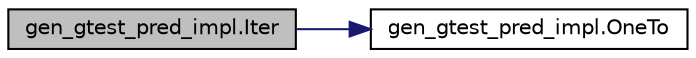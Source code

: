 digraph "gen_gtest_pred_impl.Iter"
{
  edge [fontname="Helvetica",fontsize="10",labelfontname="Helvetica",labelfontsize="10"];
  node [fontname="Helvetica",fontsize="10",shape=record];
  rankdir="LR";
  Node65 [label="gen_gtest_pred_impl.Iter",height=0.2,width=0.4,color="black", fillcolor="grey75", style="filled", fontcolor="black"];
  Node65 -> Node66 [color="midnightblue",fontsize="10",style="solid",fontname="Helvetica"];
  Node66 [label="gen_gtest_pred_impl.OneTo",height=0.2,width=0.4,color="black", fillcolor="white", style="filled",URL="$d0/db7/namespacegen__gtest__pred__impl.html#a7920598d51c9dded76a4ef9ffde339e4"];
}
